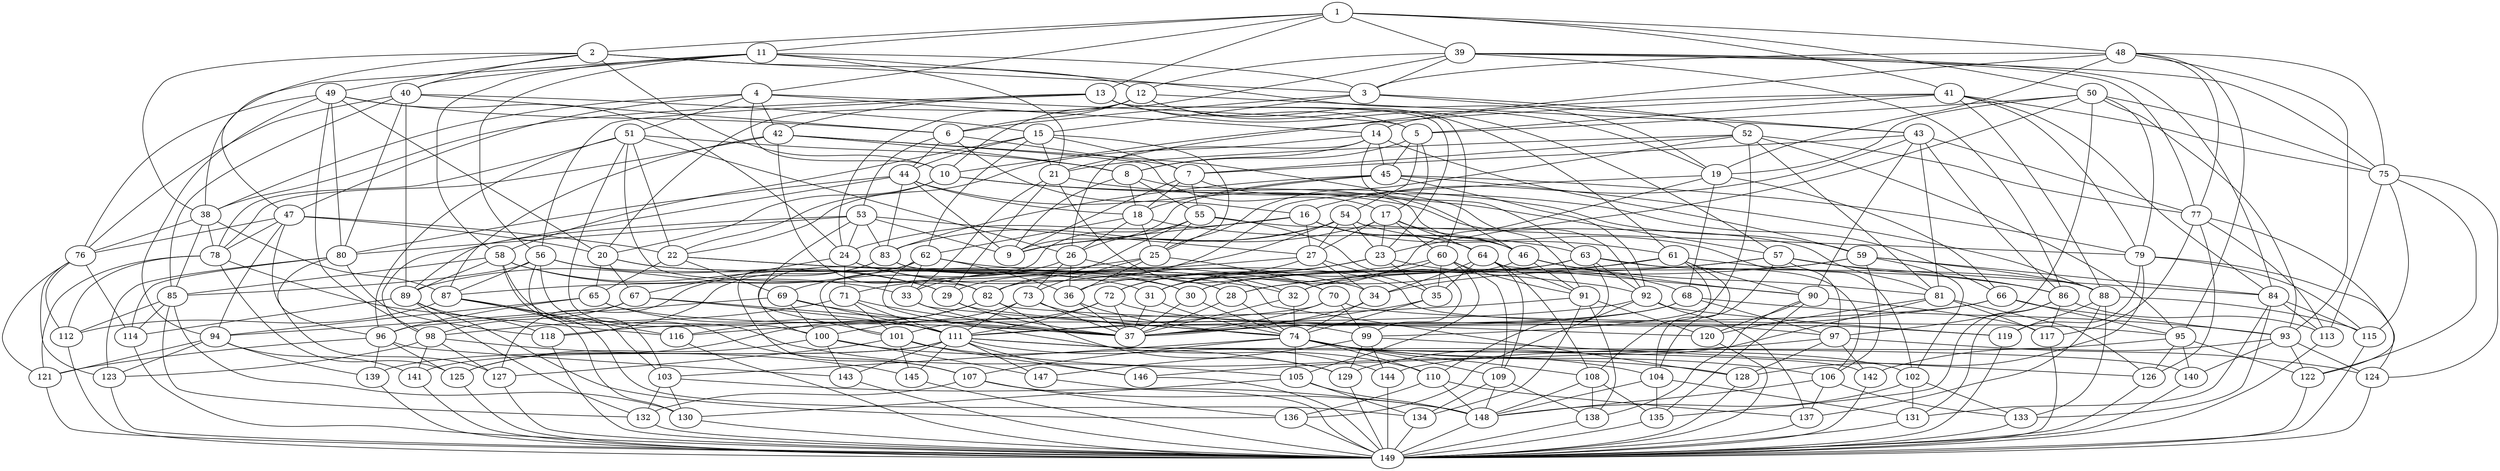 graph {
  1 -- 2;
  1 -- 4;
  1 -- 11;
  1 -- 13;
  1 -- 39;
  1 -- 41;
  1 -- 48;
  1 -- 50;
  2 -- 3;
  2 -- 10;
  2 -- 12;
  2 -- 38;
  2 -- 40;
  2 -- 47;
  2 -- 49;
  4 -- 5;
  4 -- 10;
  4 -- 14;
  4 -- 38;
  4 -- 42;
  4 -- 47;
  4 -- 51;
  11 -- 3;
  11 -- 19;
  11 -- 21;
  11 -- 38;
  11 -- 40;
  11 -- 56;
  11 -- 58;
  13 -- 5;
  13 -- 19;
  13 -- 23;
  13 -- 38;
  13 -- 42;
  13 -- 56;
  13 -- 60;
  39 -- 3;
  39 -- 10;
  39 -- 12;
  39 -- 75;
  39 -- 77;
  39 -- 84;
  39 -- 86;
  41 -- 5;
  41 -- 10;
  41 -- 14;
  41 -- 75;
  41 -- 79;
  41 -- 84;
  41 -- 88;
  48 -- 3;
  48 -- 19;
  48 -- 21;
  48 -- 75;
  48 -- 77;
  48 -- 93;
  48 -- 95;
  50 -- 5;
  50 -- 19;
  50 -- 23;
  50 -- 75;
  50 -- 79;
  50 -- 93;
  50 -- 97;
  3 -- 6;
  3 -- 15;
  3 -- 43;
  3 -- 52;
  10 -- 20;
  10 -- 22;
  10 -- 57;
  10 -- 59;
  12 -- 6;
  12 -- 20;
  12 -- 24;
  12 -- 43;
  12 -- 57;
  12 -- 61;
  38 -- 76;
  38 -- 78;
  38 -- 85;
  38 -- 87;
  40 -- 6;
  40 -- 15;
  40 -- 76;
  40 -- 80;
  40 -- 85;
  40 -- 89;
  47 -- 20;
  47 -- 22;
  47 -- 76;
  47 -- 78;
  47 -- 94;
  47 -- 96;
  49 -- 6;
  49 -- 20;
  49 -- 24;
  49 -- 76;
  49 -- 80;
  49 -- 94;
  49 -- 98;
  6 -- 7;
  6 -- 16;
  6 -- 44;
  6 -- 53;
  15 -- 7;
  15 -- 21;
  15 -- 25;
  15 -- 44;
  15 -- 58;
  15 -- 62;
  43 -- 7;
  43 -- 16;
  43 -- 77;
  43 -- 81;
  43 -- 86;
  43 -- 90;
  52 -- 7;
  52 -- 21;
  52 -- 25;
  52 -- 77;
  52 -- 81;
  52 -- 95;
  52 -- 99;
  5 -- 8;
  5 -- 17;
  5 -- 45;
  5 -- 54;
  14 -- 8;
  14 -- 22;
  14 -- 26;
  14 -- 45;
  14 -- 59;
  14 -- 63;
  42 -- 8;
  42 -- 17;
  42 -- 78;
  42 -- 82;
  42 -- 87;
  42 -- 91;
  51 -- 8;
  51 -- 22;
  51 -- 26;
  51 -- 78;
  51 -- 82;
  51 -- 96;
  51 -- 100;
  8 -- 9;
  8 -- 18;
  8 -- 46;
  8 -- 55;
  17 -- 9;
  17 -- 23;
  17 -- 27;
  17 -- 46;
  17 -- 60;
  17 -- 64;
  45 -- 9;
  45 -- 18;
  45 -- 79;
  45 -- 83;
  45 -- 88;
  45 -- 92;
  54 -- 9;
  54 -- 23;
  54 -- 27;
  54 -- 79;
  54 -- 83;
  54 -- 97;
  54 -- 101;
  7 -- 9;
  7 -- 18;
  7 -- 46;
  7 -- 55;
  16 -- 9;
  16 -- 24;
  16 -- 27;
  16 -- 46;
  16 -- 61;
  16 -- 64;
  44 -- 9;
  44 -- 18;
  44 -- 80;
  44 -- 83;
  44 -- 89;
  44 -- 92;
  53 -- 9;
  53 -- 24;
  53 -- 27;
  53 -- 80;
  53 -- 83;
  53 -- 98;
  53 -- 101;
  18 -- 25;
  18 -- 26;
  18 -- 62;
  18 -- 63;
  46 -- 81;
  46 -- 82;
  46 -- 90;
  46 -- 91;
  55 -- 25;
  55 -- 26;
  55 -- 81;
  55 -- 82;
  55 -- 99;
  55 -- 100;
  20 -- 28;
  20 -- 30;
  20 -- 65;
  20 -- 67;
  22 -- 28;
  22 -- 32;
  22 -- 65;
  22 -- 69;
  57 -- 28;
  57 -- 30;
  57 -- 84;
  57 -- 86;
  57 -- 102;
  57 -- 104;
  59 -- 28;
  59 -- 32;
  59 -- 84;
  59 -- 88;
  59 -- 102;
  59 -- 106;
  19 -- 29;
  19 -- 31;
  19 -- 66;
  19 -- 68;
  21 -- 29;
  21 -- 33;
  21 -- 66;
  21 -- 70;
  56 -- 29;
  56 -- 31;
  56 -- 85;
  56 -- 87;
  56 -- 103;
  56 -- 105;
  58 -- 29;
  58 -- 33;
  58 -- 85;
  58 -- 89;
  58 -- 103;
  58 -- 107;
  24 -- 30;
  24 -- 34;
  24 -- 67;
  24 -- 71;
  61 -- 30;
  61 -- 34;
  61 -- 86;
  61 -- 90;
  61 -- 104;
  61 -- 108;
  23 -- 31;
  23 -- 35;
  23 -- 68;
  23 -- 72;
  60 -- 31;
  60 -- 35;
  60 -- 87;
  60 -- 91;
  60 -- 105;
  60 -- 109;
  26 -- 32;
  26 -- 36;
  26 -- 69;
  26 -- 73;
  63 -- 32;
  63 -- 36;
  63 -- 88;
  63 -- 92;
  63 -- 106;
  63 -- 110;
  25 -- 33;
  25 -- 36;
  25 -- 70;
  25 -- 73;
  62 -- 33;
  62 -- 36;
  62 -- 89;
  62 -- 92;
  62 -- 107;
  62 -- 110;
  27 -- 34;
  27 -- 35;
  27 -- 71;
  27 -- 72;
  64 -- 34;
  64 -- 35;
  64 -- 90;
  64 -- 91;
  64 -- 108;
  64 -- 109;
  29 -- 37;
  29 -- 74;
  31 -- 37;
  31 -- 74;
  66 -- 37;
  66 -- 93;
  66 -- 95;
  66 -- 111;
  68 -- 37;
  68 -- 93;
  68 -- 97;
  68 -- 111;
  28 -- 37;
  28 -- 74;
  30 -- 37;
  30 -- 74;
  65 -- 37;
  65 -- 94;
  65 -- 96;
  65 -- 111;
  67 -- 37;
  67 -- 94;
  67 -- 98;
  67 -- 111;
  33 -- 37;
  33 -- 74;
  70 -- 37;
  70 -- 95;
  70 -- 99;
  70 -- 111;
  32 -- 37;
  32 -- 74;
  69 -- 37;
  69 -- 96;
  69 -- 100;
  69 -- 111;
  35 -- 37;
  35 -- 74;
  72 -- 37;
  72 -- 97;
  72 -- 101;
  72 -- 111;
  34 -- 37;
  34 -- 74;
  71 -- 37;
  71 -- 98;
  71 -- 101;
  71 -- 111;
  36 -- 37;
  36 -- 74;
  73 -- 37;
  73 -- 99;
  73 -- 100;
  73 -- 111;
  74 -- 102;
  74 -- 103;
  74 -- 104;
  74 -- 105;
  74 -- 106;
  74 -- 107;
  74 -- 108;
  74 -- 109;
  74 -- 110;
  76 -- 112;
  76 -- 114;
  76 -- 121;
  76 -- 123;
  78 -- 112;
  78 -- 116;
  78 -- 121;
  78 -- 125;
  85 -- 112;
  85 -- 114;
  85 -- 130;
  85 -- 132;
  87 -- 112;
  87 -- 116;
  87 -- 130;
  87 -- 134;
  75 -- 113;
  75 -- 115;
  75 -- 122;
  75 -- 124;
  77 -- 113;
  77 -- 117;
  77 -- 122;
  77 -- 126;
  84 -- 113;
  84 -- 115;
  84 -- 131;
  84 -- 133;
  86 -- 113;
  86 -- 117;
  86 -- 131;
  86 -- 135;
  80 -- 114;
  80 -- 118;
  80 -- 123;
  80 -- 127;
  89 -- 114;
  89 -- 118;
  89 -- 132;
  89 -- 136;
  79 -- 115;
  79 -- 119;
  79 -- 124;
  79 -- 128;
  88 -- 115;
  88 -- 119;
  88 -- 133;
  88 -- 137;
  82 -- 116;
  82 -- 120;
  82 -- 125;
  82 -- 129;
  91 -- 116;
  91 -- 120;
  91 -- 134;
  91 -- 138;
  81 -- 117;
  81 -- 120;
  81 -- 126;
  81 -- 129;
  90 -- 117;
  90 -- 120;
  90 -- 135;
  90 -- 138;
  83 -- 118;
  83 -- 119;
  83 -- 127;
  83 -- 128;
  92 -- 118;
  92 -- 119;
  92 -- 136;
  92 -- 137;
  94 -- 121;
  94 -- 123;
  94 -- 139;
  94 -- 141;
  96 -- 121;
  96 -- 125;
  96 -- 139;
  96 -- 143;
  93 -- 122;
  93 -- 124;
  93 -- 140;
  93 -- 142;
  95 -- 122;
  95 -- 126;
  95 -- 140;
  95 -- 144;
  98 -- 123;
  98 -- 127;
  98 -- 141;
  98 -- 145;
  97 -- 124;
  97 -- 128;
  97 -- 142;
  97 -- 146;
  100 -- 125;
  100 -- 129;
  100 -- 143;
  100 -- 147;
  99 -- 126;
  99 -- 129;
  99 -- 144;
  99 -- 147;
  101 -- 127;
  101 -- 128;
  101 -- 145;
  101 -- 146;
  103 -- 130;
  103 -- 132;
  103 -- 148;
  105 -- 130;
  105 -- 134;
  105 -- 148;
  102 -- 131;
  102 -- 133;
  102 -- 148;
  104 -- 131;
  104 -- 135;
  104 -- 148;
  107 -- 132;
  107 -- 136;
  107 -- 148;
  106 -- 133;
  106 -- 137;
  106 -- 148;
  109 -- 134;
  109 -- 138;
  109 -- 148;
  108 -- 135;
  108 -- 138;
  108 -- 148;
  110 -- 136;
  110 -- 137;
  110 -- 148;
  111 -- 139;
  111 -- 140;
  111 -- 141;
  111 -- 142;
  111 -- 143;
  111 -- 144;
  111 -- 145;
  111 -- 146;
  111 -- 147;
  113 -- 149;
  115 -- 149;
  122 -- 149;
  124 -- 149;
  112 -- 149;
  114 -- 149;
  121 -- 149;
  123 -- 149;
  117 -- 149;
  126 -- 149;
  116 -- 149;
  125 -- 149;
  119 -- 149;
  128 -- 149;
  118 -- 149;
  127 -- 149;
  120 -- 149;
  129 -- 149;
  131 -- 149;
  133 -- 149;
  130 -- 149;
  132 -- 149;
  135 -- 149;
  134 -- 149;
  137 -- 149;
  136 -- 149;
  138 -- 149;
  140 -- 149;
  142 -- 149;
  139 -- 149;
  141 -- 149;
  144 -- 149;
  143 -- 149;
  146 -- 149;
  145 -- 149;
  147 -- 149;
  148 -- 149;
}
